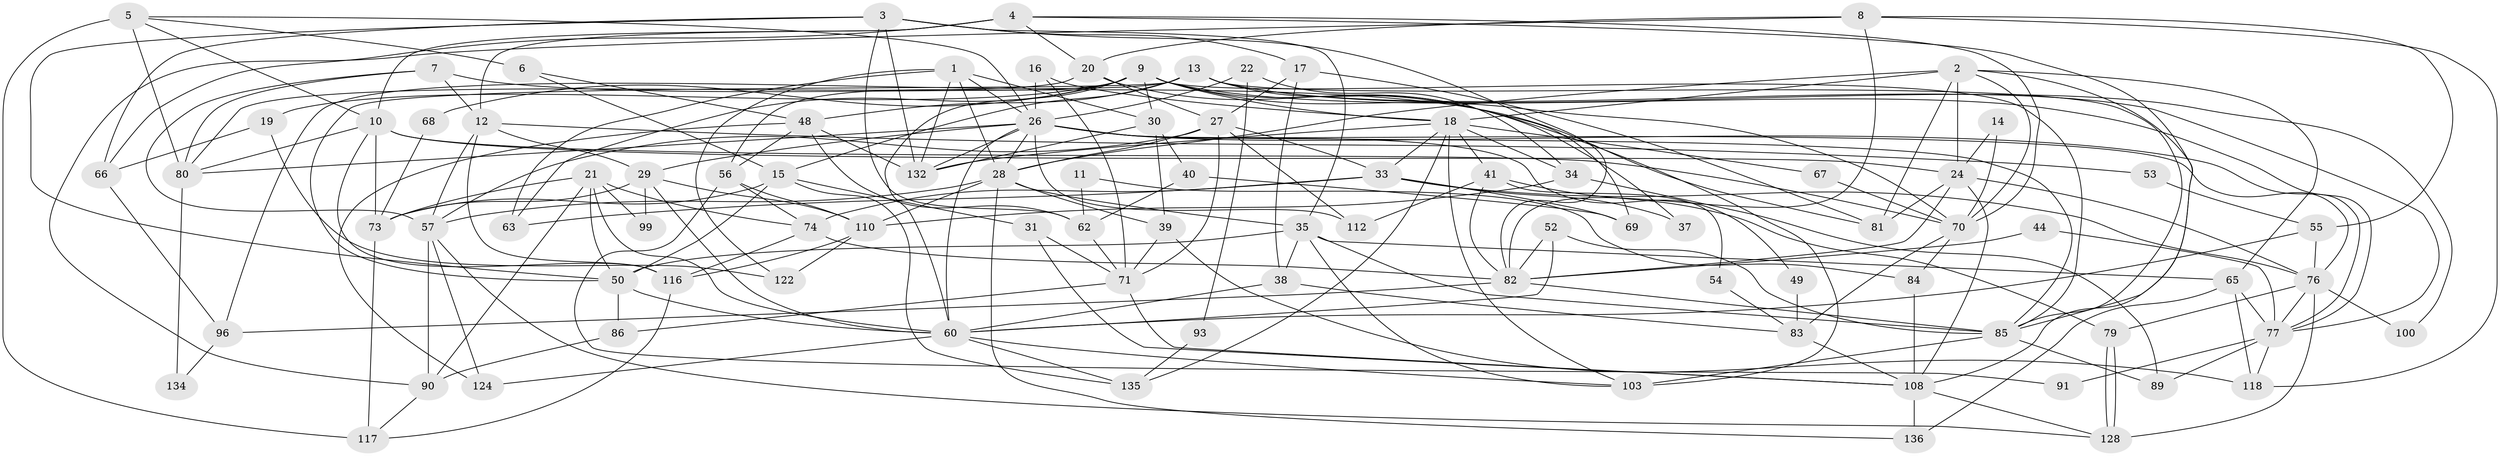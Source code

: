 // original degree distribution, {2: 0.18705035971223022, 3: 0.2589928057553957, 6: 0.11510791366906475, 4: 0.22302158273381295, 7: 0.06474820143884892, 5: 0.1366906474820144, 10: 0.007194244604316547, 8: 0.007194244604316547}
// Generated by graph-tools (version 1.1) at 2025/41/03/06/25 10:41:57]
// undirected, 90 vertices, 224 edges
graph export_dot {
graph [start="1"]
  node [color=gray90,style=filled];
  1 [super="+131"];
  2 [super="+102"];
  3 [super="+43"];
  4 [super="+113"];
  5 [super="+72"];
  6 [super="+138"];
  7;
  8 [super="+32"];
  9 [super="+51"];
  10;
  11;
  12 [super="+25"];
  13 [super="+64"];
  14;
  15 [super="+75"];
  16 [super="+23"];
  17 [super="+104"];
  18 [super="+45"];
  19;
  20 [super="+58"];
  21 [super="+126"];
  22;
  24 [super="+130"];
  26 [super="+109"];
  27 [super="+36"];
  28 [super="+46"];
  29 [super="+61"];
  30 [super="+119"];
  31;
  33 [super="+59"];
  34 [super="+120"];
  35 [super="+42"];
  37;
  38 [super="+94"];
  39;
  40 [super="+125"];
  41 [super="+47"];
  44;
  48 [super="+88"];
  49;
  50 [super="+139"];
  52;
  53;
  54;
  55;
  56;
  57 [super="+87"];
  60 [super="+97"];
  62 [super="+105"];
  63 [super="+107"];
  65 [super="+129"];
  66;
  67;
  68;
  69;
  70 [super="+114"];
  71 [super="+101"];
  73 [super="+115"];
  74;
  76 [super="+78"];
  77 [super="+133"];
  79;
  80 [super="+106"];
  81 [super="+92"];
  82 [super="+127"];
  83;
  84;
  85 [super="+98"];
  86;
  89;
  90 [super="+95"];
  91;
  93;
  96 [super="+111"];
  99;
  100;
  103;
  108 [super="+123"];
  110 [super="+121"];
  112;
  116;
  117;
  118;
  122;
  124;
  128;
  132 [super="+137"];
  134;
  135;
  136;
  1 -- 26;
  1 -- 132;
  1 -- 122;
  1 -- 28;
  1 -- 30;
  1 -- 63;
  2 -- 108;
  2 -- 65;
  2 -- 81;
  2 -- 70;
  2 -- 24;
  2 -- 28;
  2 -- 18;
  3 -- 50;
  3 -- 17;
  3 -- 66;
  3 -- 35;
  3 -- 132;
  3 -- 82;
  3 -- 62;
  4 -- 10;
  4 -- 12;
  4 -- 66;
  4 -- 20;
  4 -- 85;
  4 -- 70;
  5 -- 10;
  5 -- 26;
  5 -- 80;
  5 -- 117;
  5 -- 6;
  6 -- 48;
  6 -- 15;
  7 -- 12;
  7 -- 57;
  7 -- 80;
  7 -- 81;
  8 -- 90;
  8 -- 118;
  8 -- 82;
  8 -- 20;
  8 -- 55;
  9 -- 85;
  9 -- 37;
  9 -- 56;
  9 -- 63;
  9 -- 60;
  9 -- 77;
  9 -- 19;
  9 -- 68;
  9 -- 70;
  9 -- 30;
  9 -- 18;
  10 -- 116;
  10 -- 70;
  10 -- 73;
  10 -- 80;
  10 -- 24;
  11 -- 84;
  11 -- 62;
  12 -- 116;
  12 -- 57;
  12 -- 53;
  12 -- 29;
  13 -- 85;
  13 -- 69;
  13 -- 50;
  13 -- 96 [weight=2];
  13 -- 100;
  13 -- 77;
  13 -- 15;
  13 -- 48;
  14 -- 70;
  14 -- 24;
  15 -- 31;
  15 -- 50;
  15 -- 73;
  15 -- 135;
  16 -- 18;
  16 -- 26 [weight=2];
  16 -- 71;
  17 -- 27;
  17 -- 81;
  17 -- 38;
  18 -- 41 [weight=2];
  18 -- 103;
  18 -- 67;
  18 -- 135;
  18 -- 34;
  18 -- 33;
  18 -- 132;
  19 -- 66;
  19 -- 122;
  20 -- 103 [weight=2];
  20 -- 80;
  20 -- 27;
  21 -- 90;
  21 -- 99;
  21 -- 74;
  21 -- 60;
  21 -- 50;
  21 -- 73;
  22 -- 26;
  22 -- 93;
  22 -- 34;
  24 -- 108;
  24 -- 82;
  24 -- 81;
  24 -- 76;
  26 -- 76;
  26 -- 77;
  26 -- 112;
  26 -- 132;
  26 -- 49;
  26 -- 85;
  26 -- 60;
  26 -- 28;
  26 -- 80;
  26 -- 29;
  27 -- 33;
  27 -- 112;
  27 -- 57;
  27 -- 28;
  27 -- 71;
  28 -- 110;
  28 -- 136;
  28 -- 57;
  28 -- 39;
  28 -- 35;
  29 -- 73;
  29 -- 99;
  29 -- 60;
  29 -- 110;
  30 -- 39;
  30 -- 132;
  30 -- 40;
  31 -- 71;
  31 -- 108;
  33 -- 76;
  33 -- 37;
  33 -- 63;
  33 -- 69;
  33 -- 74;
  34 -- 110;
  34 -- 89;
  35 -- 103;
  35 -- 38;
  35 -- 50;
  35 -- 85;
  35 -- 65;
  38 -- 60;
  38 -- 83;
  39 -- 71;
  39 -- 118;
  40 -- 62;
  40 -- 69;
  41 -- 82;
  41 -- 112;
  41 -- 54;
  41 -- 79;
  44 -- 77;
  44 -- 82;
  48 -- 56;
  48 -- 124;
  48 -- 62;
  48 -- 132;
  49 -- 83;
  50 -- 86;
  50 -- 60;
  52 -- 60;
  52 -- 85;
  52 -- 82;
  53 -- 55;
  54 -- 83;
  55 -- 60;
  55 -- 76;
  56 -- 74;
  56 -- 91;
  56 -- 110;
  57 -- 128;
  57 -- 124;
  57 -- 90;
  60 -- 124;
  60 -- 135;
  60 -- 103;
  62 -- 71;
  65 -- 118;
  65 -- 136;
  65 -- 77;
  66 -- 96;
  67 -- 70;
  68 -- 73;
  70 -- 84;
  70 -- 83;
  71 -- 86;
  71 -- 108;
  73 -- 117;
  74 -- 82;
  74 -- 116;
  76 -- 79;
  76 -- 100;
  76 -- 128;
  76 -- 77;
  77 -- 91;
  77 -- 89;
  77 -- 118;
  79 -- 128;
  79 -- 128;
  80 -- 134;
  82 -- 85;
  82 -- 96;
  83 -- 108;
  84 -- 108;
  85 -- 103;
  85 -- 89;
  86 -- 90 [weight=2];
  90 -- 117;
  93 -- 135;
  96 -- 134;
  108 -- 128;
  108 -- 136;
  110 -- 122;
  110 -- 116;
  116 -- 117;
}
